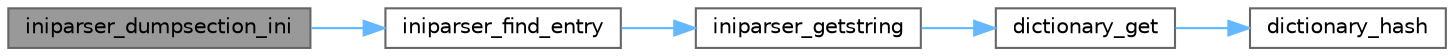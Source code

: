 digraph "iniparser_dumpsection_ini"
{
 // LATEX_PDF_SIZE
  bgcolor="transparent";
  edge [fontname=Helvetica,fontsize=10,labelfontname=Helvetica,labelfontsize=10];
  node [fontname=Helvetica,fontsize=10,shape=box,height=0.2,width=0.4];
  rankdir="LR";
  Node1 [label="iniparser_dumpsection_ini",height=0.2,width=0.4,color="gray40", fillcolor="grey60", style="filled", fontcolor="black",tooltip="Save a dictionary section to a loadable ini file"];
  Node1 -> Node2 [color="steelblue1",style="solid"];
  Node2 [label="iniparser_find_entry",height=0.2,width=0.4,color="grey40", fillcolor="white", style="filled",URL="$iniparser_8c.html#acd872a1e8c56f23a79ab2f2f7a26a7ac",tooltip="Finds out if a given entry exists in a dictionary"];
  Node2 -> Node3 [color="steelblue1",style="solid"];
  Node3 [label="iniparser_getstring",height=0.2,width=0.4,color="grey40", fillcolor="white", style="filled",URL="$iniparser_8c.html#afe3c33831c0f1e812e1fbcba8cc7a44c",tooltip="Get the string associated to a key"];
  Node3 -> Node4 [color="steelblue1",style="solid"];
  Node4 [label="dictionary_get",height=0.2,width=0.4,color="grey40", fillcolor="white", style="filled",URL="$dictionary_8c.html#a86fa2720a18cb6a348567613e065029b",tooltip="Get a value from a dictionary."];
  Node4 -> Node5 [color="steelblue1",style="solid"];
  Node5 [label="dictionary_hash",height=0.2,width=0.4,color="grey40", fillcolor="white", style="filled",URL="$dictionary_8c.html#a7c1ef0a729e668d1e8d6a7e774feaf2e",tooltip="Compute the hash key for a string."];
}
